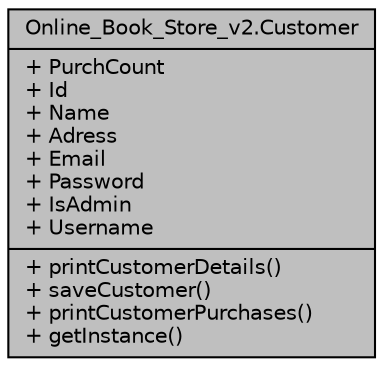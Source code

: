 digraph "Online_Book_Store_v2.Customer"
{
 // LATEX_PDF_SIZE
  edge [fontname="Helvetica",fontsize="10",labelfontname="Helvetica",labelfontsize="10"];
  node [fontname="Helvetica",fontsize="10",shape=record];
  Node1 [label="{Online_Book_Store_v2.Customer\n|+ PurchCount\l+ Id\l+ Name\l+ Adress\l+ Email\l+ Password\l+ IsAdmin\l+ Username\l|+ printCustomerDetails()\l+ saveCustomer()\l+ printCustomerPurchases()\l+ getInstance()\l}",height=0.2,width=0.4,color="black", fillcolor="grey75", style="filled", fontcolor="black",tooltip="Customer class's attributes and methods"];
}
